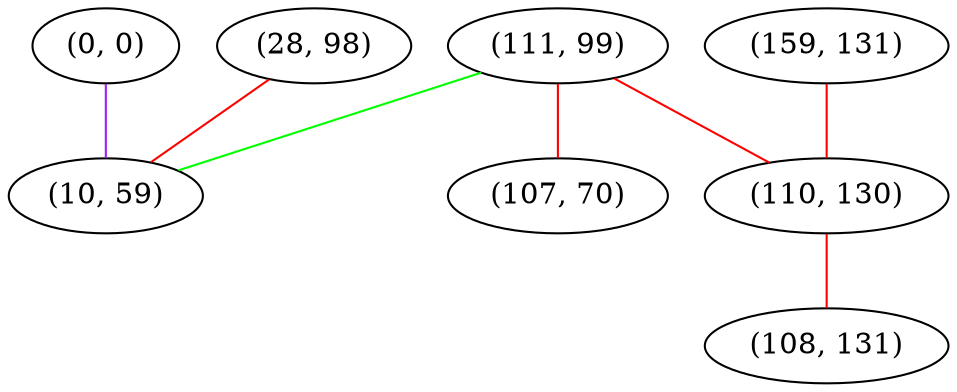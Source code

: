 graph "" {
"(0, 0)";
"(111, 99)";
"(28, 98)";
"(10, 59)";
"(107, 70)";
"(159, 131)";
"(110, 130)";
"(108, 131)";
"(0, 0)" -- "(10, 59)"  [color=purple, key=0, weight=4];
"(111, 99)" -- "(110, 130)"  [color=red, key=0, weight=1];
"(111, 99)" -- "(10, 59)"  [color=green, key=0, weight=2];
"(111, 99)" -- "(107, 70)"  [color=red, key=0, weight=1];
"(28, 98)" -- "(10, 59)"  [color=red, key=0, weight=1];
"(159, 131)" -- "(110, 130)"  [color=red, key=0, weight=1];
"(110, 130)" -- "(108, 131)"  [color=red, key=0, weight=1];
}
